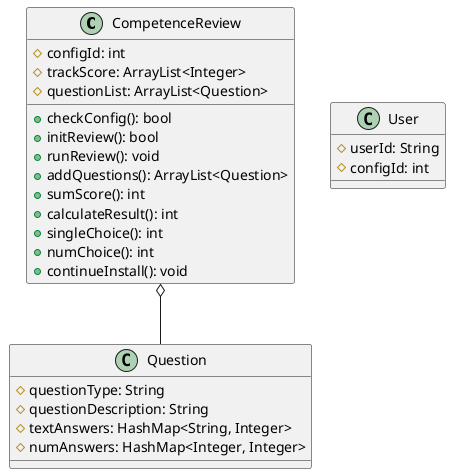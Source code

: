 @startuml
'https://plantuml.com/class-diagram

class CompetenceReview {
    #configId: int
    #trackScore: ArrayList<Integer>
    #questionList: ArrayList<Question>

    +checkConfig(): bool
    +initReview(): bool
    +runReview(): void
    +addQuestions(): ArrayList<Question>
    +sumScore(): int
    +calculateResult(): int
    +singleChoice(): int
    +numChoice(): int
    +continueInstall(): void

}

class Question {
    #questionType: String
    #questionDescription: String
    #textAnswers: HashMap<String, Integer>
    #numAnswers: HashMap<Integer, Integer>
}

class User {
    #userId: String
    #configId: int
}

CompetenceReview o-- Question
@enduml
